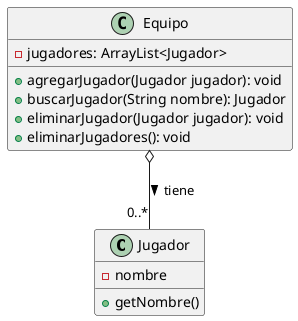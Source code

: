 @startuml Agregacion

class Jugador {
    - nombre
    + getNombre()
}

class Equipo {
    - jugadores: ArrayList<Jugador>
    + agregarJugador(Jugador jugador): void
    + buscarJugador(String nombre): Jugador
    + eliminarJugador(Jugador jugador): void
    + eliminarJugadores(): void 
}

' Representación de la relación de agregación
Equipo o-- "0..*" Jugador: tiene >
@enduml